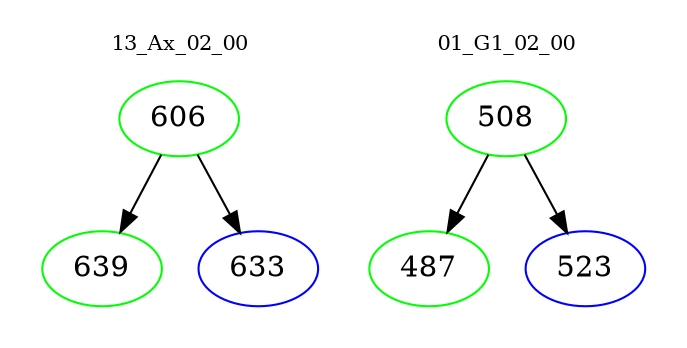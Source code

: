 digraph{
subgraph cluster_0 {
color = white
label = "13_Ax_02_00";
fontsize=10;
T0_606 [label="606", color="green"]
T0_606 -> T0_639 [color="black"]
T0_639 [label="639", color="green"]
T0_606 -> T0_633 [color="black"]
T0_633 [label="633", color="blue"]
}
subgraph cluster_1 {
color = white
label = "01_G1_02_00";
fontsize=10;
T1_508 [label="508", color="green"]
T1_508 -> T1_487 [color="black"]
T1_487 [label="487", color="green"]
T1_508 -> T1_523 [color="black"]
T1_523 [label="523", color="blue"]
}
}
